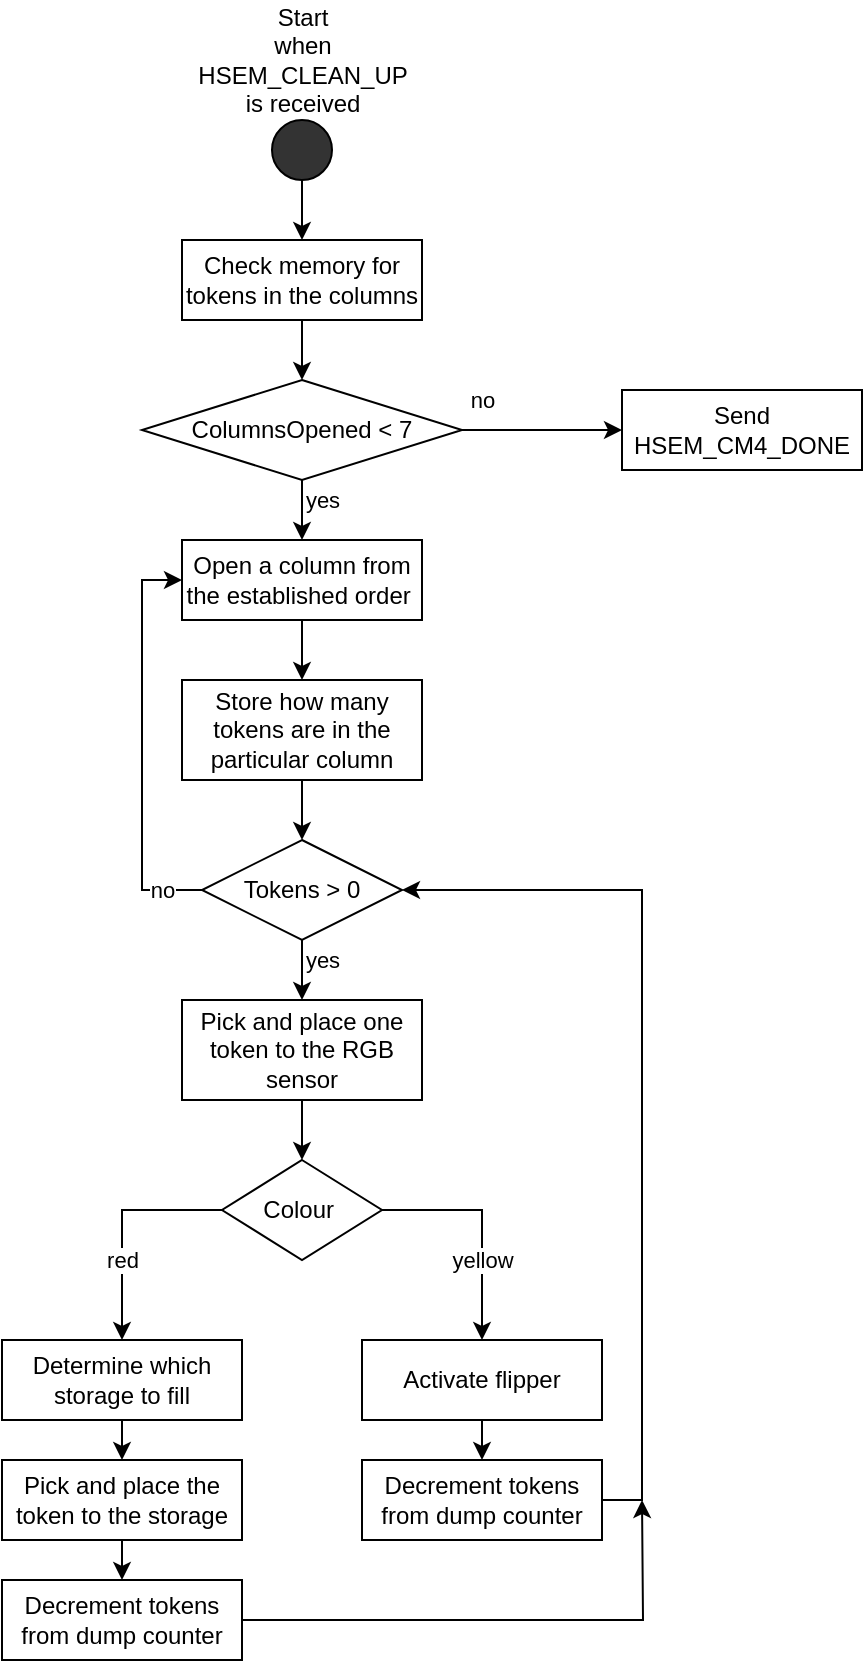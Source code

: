 <mxfile version="17.4.2" type="device" pages="2"><diagram id="r2OJKaW6CGz-y1io5Cfq" name="Token Colour Separator"><mxGraphModel dx="356" dy="787" grid="1" gridSize="10" guides="1" tooltips="1" connect="1" arrows="1" fold="1" page="1" pageScale="1" pageWidth="827" pageHeight="1169" math="0" shadow="0"><root><mxCell id="0"/><mxCell id="1" parent="0"/><mxCell id="UPvU76eo0geQsAkiL_bM-1" value="" style="edgeStyle=orthogonalEdgeStyle;rounded=0;orthogonalLoop=1;jettySize=auto;html=1;" edge="1" parent="1" source="UPvU76eo0geQsAkiL_bM-2" target="UPvU76eo0geQsAkiL_bM-3"><mxGeometry relative="1" as="geometry"/></mxCell><mxCell id="UPvU76eo0geQsAkiL_bM-2" value="" style="ellipse;whiteSpace=wrap;html=1;fillColor=#333333;" vertex="1" parent="1"><mxGeometry x="1161" y="60" width="30" height="30" as="geometry"/></mxCell><mxCell id="UPvU76eo0geQsAkiL_bM-38" style="edgeStyle=orthogonalEdgeStyle;rounded=0;orthogonalLoop=1;jettySize=auto;html=1;exitX=0.5;exitY=1;exitDx=0;exitDy=0;entryX=0.5;entryY=0;entryDx=0;entryDy=0;" edge="1" parent="1" source="UPvU76eo0geQsAkiL_bM-3" target="UPvU76eo0geQsAkiL_bM-37"><mxGeometry relative="1" as="geometry"/></mxCell><mxCell id="UPvU76eo0geQsAkiL_bM-3" value="Check memory for tokens in the columns" style="rounded=0;whiteSpace=wrap;html=1;fillColor=default;" vertex="1" parent="1"><mxGeometry x="1116" y="120" width="120" height="40" as="geometry"/></mxCell><mxCell id="UPvU76eo0geQsAkiL_bM-4" value="Start&lt;br&gt;when&lt;br&gt;HSEM_CLEAN_UP&lt;br&gt;is received" style="text;html=1;align=center;verticalAlign=middle;resizable=0;points=[];autosize=1;strokeColor=none;fillColor=none;" vertex="1" parent="1"><mxGeometry x="1116" width="120" height="60" as="geometry"/></mxCell><mxCell id="UPvU76eo0geQsAkiL_bM-20" style="edgeStyle=orthogonalEdgeStyle;rounded=0;orthogonalLoop=1;jettySize=auto;html=1;exitX=0.5;exitY=1;exitDx=0;exitDy=0;entryX=0.5;entryY=0;entryDx=0;entryDy=0;" edge="1" parent="1" source="UPvU76eo0geQsAkiL_bM-6" target="UPvU76eo0geQsAkiL_bM-8"><mxGeometry relative="1" as="geometry"/></mxCell><mxCell id="UPvU76eo0geQsAkiL_bM-6" value="Open a column from the established order&amp;nbsp;" style="rounded=0;whiteSpace=wrap;html=1;fillColor=default;" vertex="1" parent="1"><mxGeometry x="1116" y="270" width="120" height="40" as="geometry"/></mxCell><mxCell id="UPvU76eo0geQsAkiL_bM-27" style="edgeStyle=orthogonalEdgeStyle;rounded=0;orthogonalLoop=1;jettySize=auto;html=1;exitX=0.5;exitY=1;exitDx=0;exitDy=0;entryX=0.5;entryY=0;entryDx=0;entryDy=0;" edge="1" parent="1" source="UPvU76eo0geQsAkiL_bM-8" target="UPvU76eo0geQsAkiL_bM-23"><mxGeometry relative="1" as="geometry"/></mxCell><mxCell id="UPvU76eo0geQsAkiL_bM-8" value="Store how many tokens are in the particular column" style="rounded=0;whiteSpace=wrap;html=1;fillColor=default;" vertex="1" parent="1"><mxGeometry x="1116" y="340" width="120" height="50" as="geometry"/></mxCell><mxCell id="UPvU76eo0geQsAkiL_bM-17" value="" style="edgeStyle=orthogonalEdgeStyle;rounded=0;orthogonalLoop=1;jettySize=auto;html=1;" edge="1" parent="1" source="UPvU76eo0geQsAkiL_bM-12" target="UPvU76eo0geQsAkiL_bM-14"><mxGeometry relative="1" as="geometry"/></mxCell><mxCell id="UPvU76eo0geQsAkiL_bM-12" value="&lt;span style=&quot;font-family: &amp;#34;helvetica&amp;#34;&quot;&gt;Pick and place one token to the RGB sensor&lt;/span&gt;" style="rounded=0;whiteSpace=wrap;html=1;fillColor=default;" vertex="1" parent="1"><mxGeometry x="1116" y="500" width="120" height="50" as="geometry"/></mxCell><mxCell id="UPvU76eo0geQsAkiL_bM-15" value="yellow" style="edgeStyle=orthogonalEdgeStyle;rounded=0;orthogonalLoop=1;jettySize=auto;html=1;exitX=1;exitY=0.5;exitDx=0;exitDy=0;entryX=0.5;entryY=0;entryDx=0;entryDy=0;" edge="1" parent="1" source="UPvU76eo0geQsAkiL_bM-14" target="UPvU76eo0geQsAkiL_bM-22"><mxGeometry x="0.304" relative="1" as="geometry"><mxPoint x="1266" y="670" as="targetPoint"/><Array as="points"><mxPoint x="1266" y="605"/></Array><mxPoint as="offset"/></mxGeometry></mxCell><mxCell id="UPvU76eo0geQsAkiL_bM-16" value="red" style="edgeStyle=orthogonalEdgeStyle;rounded=0;orthogonalLoop=1;jettySize=auto;html=1;exitX=0;exitY=0.5;exitDx=0;exitDy=0;" edge="1" parent="1" source="UPvU76eo0geQsAkiL_bM-14"><mxGeometry x="0.304" relative="1" as="geometry"><mxPoint x="1086" y="670" as="targetPoint"/><Array as="points"><mxPoint x="1086" y="605"/><mxPoint x="1086" y="670"/></Array><mxPoint as="offset"/></mxGeometry></mxCell><mxCell id="UPvU76eo0geQsAkiL_bM-14" value="Colour&amp;nbsp;" style="rhombus;whiteSpace=wrap;html=1;" vertex="1" parent="1"><mxGeometry x="1136" y="580" width="80" height="50" as="geometry"/></mxCell><mxCell id="UPvU76eo0geQsAkiL_bM-29" style="edgeStyle=orthogonalEdgeStyle;rounded=0;orthogonalLoop=1;jettySize=auto;html=1;exitX=0.5;exitY=1;exitDx=0;exitDy=0;entryX=0.5;entryY=0;entryDx=0;entryDy=0;" edge="1" parent="1" source="UPvU76eo0geQsAkiL_bM-22" target="UPvU76eo0geQsAkiL_bM-28"><mxGeometry relative="1" as="geometry"/></mxCell><mxCell id="UPvU76eo0geQsAkiL_bM-22" value="Activate flipper" style="rounded=0;whiteSpace=wrap;html=1;fillColor=default;" vertex="1" parent="1"><mxGeometry x="1206" y="670" width="120" height="40" as="geometry"/></mxCell><mxCell id="UPvU76eo0geQsAkiL_bM-25" value="yes" style="edgeStyle=orthogonalEdgeStyle;rounded=0;orthogonalLoop=1;jettySize=auto;html=1;exitX=0.5;exitY=1;exitDx=0;exitDy=0;entryX=0.5;entryY=0;entryDx=0;entryDy=0;" edge="1" parent="1" source="UPvU76eo0geQsAkiL_bM-23" target="UPvU76eo0geQsAkiL_bM-12"><mxGeometry x="-0.333" y="10" relative="1" as="geometry"><mxPoint as="offset"/></mxGeometry></mxCell><mxCell id="UPvU76eo0geQsAkiL_bM-26" value="no" style="edgeStyle=orthogonalEdgeStyle;rounded=0;orthogonalLoop=1;jettySize=auto;html=1;exitX=0;exitY=0.5;exitDx=0;exitDy=0;entryX=0;entryY=0.5;entryDx=0;entryDy=0;" edge="1" parent="1" source="UPvU76eo0geQsAkiL_bM-23" target="UPvU76eo0geQsAkiL_bM-6"><mxGeometry x="-0.805" relative="1" as="geometry"><mxPoint as="offset"/></mxGeometry></mxCell><mxCell id="UPvU76eo0geQsAkiL_bM-23" value="Tokens &amp;gt; 0" style="rhombus;whiteSpace=wrap;html=1;" vertex="1" parent="1"><mxGeometry x="1126" y="420" width="100" height="50" as="geometry"/></mxCell><mxCell id="UPvU76eo0geQsAkiL_bM-30" style="edgeStyle=orthogonalEdgeStyle;rounded=0;orthogonalLoop=1;jettySize=auto;html=1;exitX=1;exitY=0.5;exitDx=0;exitDy=0;entryX=1;entryY=0.5;entryDx=0;entryDy=0;" edge="1" parent="1" source="UPvU76eo0geQsAkiL_bM-28" target="UPvU76eo0geQsAkiL_bM-23"><mxGeometry relative="1" as="geometry"/></mxCell><mxCell id="UPvU76eo0geQsAkiL_bM-28" value="Decrement tokens from dump counter" style="rounded=0;whiteSpace=wrap;html=1;fillColor=default;" vertex="1" parent="1"><mxGeometry x="1206" y="730" width="120" height="40" as="geometry"/></mxCell><mxCell id="UPvU76eo0geQsAkiL_bM-34" style="edgeStyle=orthogonalEdgeStyle;rounded=0;orthogonalLoop=1;jettySize=auto;html=1;exitX=0.5;exitY=1;exitDx=0;exitDy=0;entryX=0.5;entryY=0;entryDx=0;entryDy=0;" edge="1" parent="1" source="UPvU76eo0geQsAkiL_bM-31" target="UPvU76eo0geQsAkiL_bM-32"><mxGeometry relative="1" as="geometry"/></mxCell><mxCell id="UPvU76eo0geQsAkiL_bM-31" value="Determine which storage to fill" style="rounded=0;whiteSpace=wrap;html=1;fillColor=default;" vertex="1" parent="1"><mxGeometry x="1026" y="670" width="120" height="40" as="geometry"/></mxCell><mxCell id="UPvU76eo0geQsAkiL_bM-35" style="edgeStyle=orthogonalEdgeStyle;rounded=0;orthogonalLoop=1;jettySize=auto;html=1;exitX=0.5;exitY=1;exitDx=0;exitDy=0;entryX=0.5;entryY=0;entryDx=0;entryDy=0;" edge="1" parent="1" source="UPvU76eo0geQsAkiL_bM-32" target="UPvU76eo0geQsAkiL_bM-33"><mxGeometry relative="1" as="geometry"/></mxCell><mxCell id="UPvU76eo0geQsAkiL_bM-32" value="Pick and place the token to the storage" style="rounded=0;whiteSpace=wrap;html=1;fillColor=default;" vertex="1" parent="1"><mxGeometry x="1026" y="730" width="120" height="40" as="geometry"/></mxCell><mxCell id="UPvU76eo0geQsAkiL_bM-36" style="edgeStyle=orthogonalEdgeStyle;rounded=0;orthogonalLoop=1;jettySize=auto;html=1;exitX=1;exitY=0.5;exitDx=0;exitDy=0;" edge="1" parent="1" source="UPvU76eo0geQsAkiL_bM-33"><mxGeometry relative="1" as="geometry"><mxPoint x="1346" y="750" as="targetPoint"/></mxGeometry></mxCell><mxCell id="UPvU76eo0geQsAkiL_bM-33" value="Decrement tokens from dump counter" style="rounded=0;whiteSpace=wrap;html=1;fillColor=default;" vertex="1" parent="1"><mxGeometry x="1026" y="790" width="120" height="40" as="geometry"/></mxCell><mxCell id="UPvU76eo0geQsAkiL_bM-39" value="yes" style="edgeStyle=orthogonalEdgeStyle;rounded=0;orthogonalLoop=1;jettySize=auto;html=1;exitX=0.5;exitY=1;exitDx=0;exitDy=0;entryX=0.5;entryY=0;entryDx=0;entryDy=0;" edge="1" parent="1" source="UPvU76eo0geQsAkiL_bM-37" target="UPvU76eo0geQsAkiL_bM-6"><mxGeometry x="-0.333" y="10" relative="1" as="geometry"><mxPoint as="offset"/></mxGeometry></mxCell><mxCell id="UPvU76eo0geQsAkiL_bM-41" value="no" style="edgeStyle=orthogonalEdgeStyle;rounded=0;orthogonalLoop=1;jettySize=auto;html=1;exitX=1;exitY=0.5;exitDx=0;exitDy=0;entryX=0;entryY=0.5;entryDx=0;entryDy=0;" edge="1" parent="1" source="UPvU76eo0geQsAkiL_bM-37" target="UPvU76eo0geQsAkiL_bM-40"><mxGeometry x="-0.75" y="15" relative="1" as="geometry"><mxPoint as="offset"/></mxGeometry></mxCell><mxCell id="UPvU76eo0geQsAkiL_bM-37" value="ColumnsOpened &amp;lt; 7" style="rhombus;whiteSpace=wrap;html=1;" vertex="1" parent="1"><mxGeometry x="1096" y="190" width="160" height="50" as="geometry"/></mxCell><mxCell id="UPvU76eo0geQsAkiL_bM-40" value="Send&lt;br&gt;HSEM_CM4_DONE" style="rounded=0;whiteSpace=wrap;html=1;fillColor=default;" vertex="1" parent="1"><mxGeometry x="1336" y="195" width="120" height="40" as="geometry"/></mxCell></root></mxGraphModel></diagram><diagram id="PYY0cZNSRhuiyrtpK9Xv" name="User Detector"><mxGraphModel dx="1360" dy="905" grid="1" gridSize="10" guides="1" tooltips="1" connect="1" arrows="1" fold="1" page="1" pageScale="1" pageWidth="827" pageHeight="1169" math="0" shadow="0"><root><mxCell id="0"/><mxCell id="1" parent="0"/><mxCell id="PYy-2Cnhlb7PL82O86Xj-2" value="" style="ellipse;whiteSpace=wrap;html=1;aspect=fixed;fillColor=#333333;" parent="1" vertex="1"><mxGeometry x="380" y="110" width="30" height="30" as="geometry"/></mxCell><mxCell id="PYy-2Cnhlb7PL82O86Xj-3" value="" style="rounded=0;whiteSpace=wrap;html=1;fillColor=#FFFFFF;" parent="1" vertex="1"><mxGeometry x="335" y="180" width="120" height="60" as="geometry"/></mxCell></root></mxGraphModel></diagram></mxfile>
